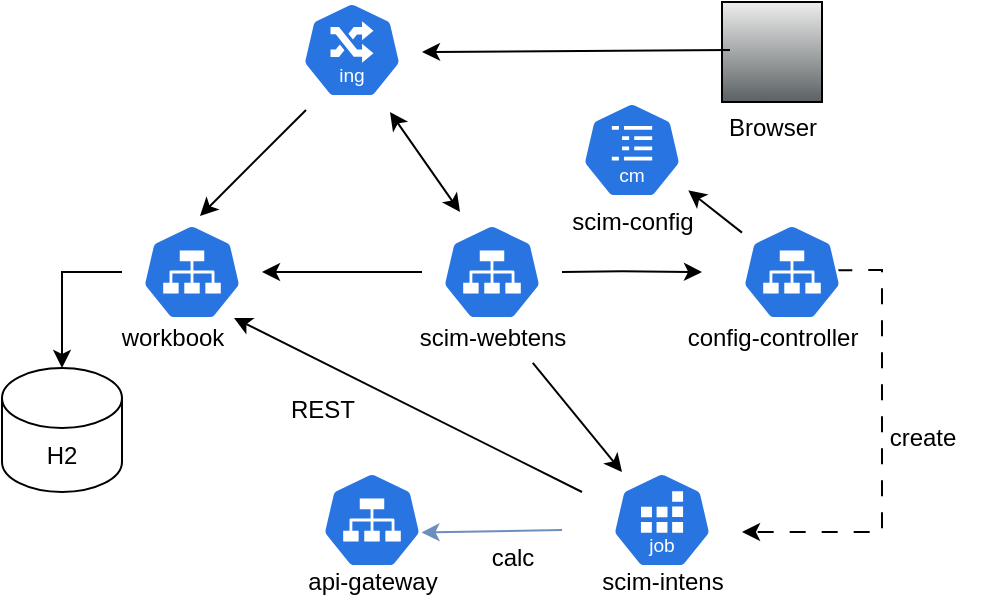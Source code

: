 <mxfile version="27.0.3">
  <diagram name="Page-1" id="uxHUiz3fvfQ2ZADVN1um">
    <mxGraphModel dx="717" dy="566" grid="1" gridSize="10" guides="1" tooltips="1" connect="1" arrows="1" fold="1" page="1" pageScale="1" pageWidth="850" pageHeight="1100" math="0" shadow="0">
      <root>
        <mxCell id="0" />
        <mxCell id="1" parent="0" />
        <mxCell id="kufTj_RopSPvjLtaQXOu-8" value="calc" style="text;html=1;align=center;verticalAlign=middle;resizable=0;points=[];autosize=1;strokeColor=none;fillColor=none;" vertex="1" parent="1">
          <mxGeometry x="405" y="338" width="40" height="30" as="geometry" />
        </mxCell>
        <mxCell id="kufTj_RopSPvjLtaQXOu-9" value="" style="endArrow=classic;html=1;rounded=0;exitX=0.943;exitY=0.483;exitDx=0;exitDy=0;exitPerimeter=0;dashed=1;dashPattern=8 8;" edge="1" parent="1" source="kufTj_RopSPvjLtaQXOu-38">
          <mxGeometry width="50" height="50" relative="1" as="geometry">
            <mxPoint x="610" y="240" as="sourcePoint" />
            <mxPoint x="540" y="340" as="targetPoint" />
            <Array as="points">
              <mxPoint x="610" y="209" />
              <mxPoint x="610" y="340" />
            </Array>
          </mxGeometry>
        </mxCell>
        <mxCell id="kufTj_RopSPvjLtaQXOu-13" value="create" style="text;html=1;align=center;verticalAlign=middle;resizable=0;points=[];autosize=1;strokeColor=none;fillColor=none;" vertex="1" parent="1">
          <mxGeometry x="600" y="278" width="60" height="30" as="geometry" />
        </mxCell>
        <mxCell id="kufTj_RopSPvjLtaQXOu-20" value="" style="rounded=0;orthogonalLoop=1;jettySize=auto;html=1;fillColor=#dae8fc;strokeColor=#6c8ebf;entryX=0.995;entryY=0.63;entryDx=0;entryDy=0;entryPerimeter=0;" edge="1" parent="1" target="kufTj_RopSPvjLtaQXOu-43">
          <mxGeometry relative="1" as="geometry">
            <mxPoint x="450" y="339" as="sourcePoint" />
            <mxPoint x="400" y="359.0" as="targetPoint" />
          </mxGeometry>
        </mxCell>
        <mxCell id="kufTj_RopSPvjLtaQXOu-15" value="" style="endArrow=classic;html=1;rounded=0;" edge="1" parent="1">
          <mxGeometry width="50" height="50" relative="1" as="geometry">
            <mxPoint x="450" y="210" as="sourcePoint" />
            <mxPoint x="520" y="210" as="targetPoint" />
            <Array as="points">
              <mxPoint x="480" y="209.66" />
            </Array>
          </mxGeometry>
        </mxCell>
        <mxCell id="kufTj_RopSPvjLtaQXOu-18" value="" style="endArrow=classic;startArrow=classic;html=1;rounded=0;exitX=0.7;exitY=1;exitDx=0;exitDy=0;exitPerimeter=0;" edge="1" parent="1">
          <mxGeometry width="50" height="50" relative="1" as="geometry">
            <mxPoint x="364" y="130" as="sourcePoint" />
            <mxPoint x="399" y="180" as="targetPoint" />
          </mxGeometry>
        </mxCell>
        <mxCell id="kufTj_RopSPvjLtaQXOu-19" value="" style="endArrow=classic;html=1;rounded=0;entryX=0.92;entryY=0.979;entryDx=0;entryDy=0;entryPerimeter=0;" edge="1" parent="1" target="kufTj_RopSPvjLtaQXOu-35">
          <mxGeometry width="50" height="50" relative="1" as="geometry">
            <mxPoint x="460" y="320" as="sourcePoint" />
            <mxPoint x="270" y="250" as="targetPoint" />
          </mxGeometry>
        </mxCell>
        <mxCell id="kufTj_RopSPvjLtaQXOu-21" value="" style="endArrow=classic;html=1;rounded=0;" edge="1" parent="1">
          <mxGeometry width="50" height="50" relative="1" as="geometry">
            <mxPoint x="380" y="210" as="sourcePoint" />
            <mxPoint x="300" y="210" as="targetPoint" />
          </mxGeometry>
        </mxCell>
        <mxCell id="kufTj_RopSPvjLtaQXOu-22" value="" style="endArrow=classic;html=1;rounded=0;exitX=0.35;exitY=0.983;exitDx=0;exitDy=0;exitPerimeter=0;entryX=0.575;entryY=0.033;entryDx=0;entryDy=0;entryPerimeter=0;" edge="1" parent="1">
          <mxGeometry width="50" height="50" relative="1" as="geometry">
            <mxPoint x="322" y="128.98" as="sourcePoint" />
            <mxPoint x="269" y="181.98" as="targetPoint" />
          </mxGeometry>
        </mxCell>
        <mxCell id="kufTj_RopSPvjLtaQXOu-24" value="H2" style="shape=cylinder3;whiteSpace=wrap;html=1;boundedLbl=1;backgroundOutline=1;size=15;" vertex="1" parent="1">
          <mxGeometry x="170" y="258" width="60" height="62" as="geometry" />
        </mxCell>
        <mxCell id="kufTj_RopSPvjLtaQXOu-25" value="" style="endArrow=classic;html=1;rounded=0;exitX=0;exitY=0.5;exitDx=0;exitDy=0;" edge="1" parent="1" target="kufTj_RopSPvjLtaQXOu-24">
          <mxGeometry width="50" height="50" relative="1" as="geometry">
            <mxPoint x="230" y="210" as="sourcePoint" />
            <mxPoint x="420" y="360" as="targetPoint" />
            <Array as="points">
              <mxPoint x="200" y="210" />
            </Array>
          </mxGeometry>
        </mxCell>
        <mxCell id="kufTj_RopSPvjLtaQXOu-26" value="REST" style="text;html=1;align=center;verticalAlign=middle;resizable=0;points=[];autosize=1;strokeColor=none;fillColor=none;" vertex="1" parent="1">
          <mxGeometry x="300" y="264" width="60" height="30" as="geometry" />
        </mxCell>
        <mxCell id="kufTj_RopSPvjLtaQXOu-27" value="" style="shape=mxgraph.networks2.icon;aspect=fixed;fillColor=#EDEDED;strokeColor=#000000;gradientColor=#5B6163;network2IconShadow=1;network2bgFillColor=none;network2Icon=mxgraph.networks2.globe;network2IconW=1;network2IconH=1;" vertex="1" parent="1">
          <mxGeometry x="530" y="75" width="50" height="50" as="geometry" />
        </mxCell>
        <mxCell id="kufTj_RopSPvjLtaQXOu-28" value="" style="endArrow=classic;html=1;rounded=0;entryX=1;entryY=0.5;entryDx=0;entryDy=0;exitX=0.08;exitY=0.48;exitDx=0;exitDy=0;exitPerimeter=0;" edge="1" parent="1" source="kufTj_RopSPvjLtaQXOu-27">
          <mxGeometry width="50" height="50" relative="1" as="geometry">
            <mxPoint x="490" y="450" as="sourcePoint" />
            <mxPoint x="380" y="100" as="targetPoint" />
          </mxGeometry>
        </mxCell>
        <mxCell id="kufTj_RopSPvjLtaQXOu-30" value="Browser" style="text;html=1;align=center;verticalAlign=middle;resizable=0;points=[];autosize=1;strokeColor=none;fillColor=none;" vertex="1" parent="1">
          <mxGeometry x="520" y="123" width="70" height="30" as="geometry" />
        </mxCell>
        <mxCell id="kufTj_RopSPvjLtaQXOu-32" value="" style="aspect=fixed;sketch=0;html=1;dashed=0;whitespace=wrap;verticalLabelPosition=bottom;verticalAlign=top;fillColor=#2875E2;strokeColor=#ffffff;points=[[0.005,0.63,0],[0.1,0.2,0],[0.9,0.2,0],[0.5,0,0],[0.995,0.63,0],[0.72,0.99,0],[0.5,1,0],[0.28,0.99,0]];shape=mxgraph.kubernetes.icon2;kubernetesLabel=1;prIcon=ing" vertex="1" parent="1">
          <mxGeometry x="320" y="75" width="50" height="48" as="geometry" />
        </mxCell>
        <mxCell id="kufTj_RopSPvjLtaQXOu-34" value="" style="aspect=fixed;sketch=0;html=1;dashed=0;whitespace=wrap;verticalLabelPosition=bottom;verticalAlign=top;fillColor=#2875E2;strokeColor=#ffffff;points=[[0.005,0.63,0],[0.1,0.2,0],[0.9,0.2,0],[0.5,0,0],[0.995,0.63,0],[0.72,0.99,0],[0.5,1,0],[0.28,0.99,0]];shape=mxgraph.kubernetes.icon2;kubernetesLabel=1;prIcon=job" vertex="1" parent="1">
          <mxGeometry x="475" y="310" width="50" height="48" as="geometry" />
        </mxCell>
        <mxCell id="kufTj_RopSPvjLtaQXOu-35" value="" style="aspect=fixed;sketch=0;html=1;dashed=0;whitespace=wrap;verticalLabelPosition=bottom;verticalAlign=top;fillColor=#2875E2;strokeColor=#ffffff;points=[[0.005,0.63,0],[0.1,0.2,0],[0.9,0.2,0],[0.5,0,0],[0.995,0.63,0],[0.72,0.99,0],[0.5,1,0],[0.28,0.99,0]];shape=mxgraph.kubernetes.icon2;prIcon=svc" vertex="1" parent="1">
          <mxGeometry x="240" y="186" width="50" height="48" as="geometry" />
        </mxCell>
        <mxCell id="kufTj_RopSPvjLtaQXOu-36" value="" style="aspect=fixed;sketch=0;html=1;dashed=0;whitespace=wrap;verticalLabelPosition=bottom;verticalAlign=top;fillColor=#2875E2;strokeColor=#ffffff;points=[[0.005,0.63,0],[0.1,0.2,0],[0.9,0.2,0],[0.5,0,0],[0.995,0.63,0],[0.72,0.99,0],[0.5,1,0],[0.28,0.99,0]];shape=mxgraph.kubernetes.icon2;kubernetesLabel=1;prIcon=cm" vertex="1" parent="1">
          <mxGeometry x="460" y="125" width="50" height="48" as="geometry" />
        </mxCell>
        <mxCell id="kufTj_RopSPvjLtaQXOu-37" value="" style="aspect=fixed;sketch=0;html=1;dashed=0;whitespace=wrap;verticalLabelPosition=bottom;verticalAlign=top;fillColor=#2875E2;strokeColor=#ffffff;points=[[0.005,0.63,0],[0.1,0.2,0],[0.9,0.2,0],[0.5,0,0],[0.995,0.63,0],[0.72,0.99,0],[0.5,1,0],[0.28,0.99,0]];shape=mxgraph.kubernetes.icon2;prIcon=svc" vertex="1" parent="1">
          <mxGeometry x="390" y="186" width="50" height="48" as="geometry" />
        </mxCell>
        <mxCell id="kufTj_RopSPvjLtaQXOu-38" value="" style="aspect=fixed;sketch=0;html=1;dashed=0;whitespace=wrap;verticalLabelPosition=bottom;verticalAlign=top;fillColor=#2875E2;strokeColor=#ffffff;points=[[0.005,0.63,0],[0.1,0.2,0],[0.9,0.2,0],[0.5,0,0],[0.995,0.63,0],[0.72,0.99,0],[0.5,1,0],[0.28,0.99,0]];shape=mxgraph.kubernetes.icon2;prIcon=svc" vertex="1" parent="1">
          <mxGeometry x="540" y="186" width="50" height="48" as="geometry" />
        </mxCell>
        <mxCell id="kufTj_RopSPvjLtaQXOu-39" value="scim-intens" style="text;html=1;align=center;verticalAlign=middle;resizable=0;points=[];autosize=1;strokeColor=none;fillColor=none;" vertex="1" parent="1">
          <mxGeometry x="460" y="350" width="80" height="30" as="geometry" />
        </mxCell>
        <mxCell id="kufTj_RopSPvjLtaQXOu-40" value="scim-webtens" style="text;html=1;align=center;verticalAlign=middle;resizable=0;points=[];autosize=1;strokeColor=none;fillColor=none;" vertex="1" parent="1">
          <mxGeometry x="365" y="228" width="100" height="30" as="geometry" />
        </mxCell>
        <mxCell id="kufTj_RopSPvjLtaQXOu-41" value="config-controller" style="text;html=1;align=center;verticalAlign=middle;resizable=0;points=[];autosize=1;strokeColor=none;fillColor=none;" vertex="1" parent="1">
          <mxGeometry x="500" y="228" width="110" height="30" as="geometry" />
        </mxCell>
        <mxCell id="kufTj_RopSPvjLtaQXOu-42" value="workbook" style="text;html=1;align=center;verticalAlign=middle;resizable=0;points=[];autosize=1;strokeColor=none;fillColor=none;" vertex="1" parent="1">
          <mxGeometry x="220" y="228" width="70" height="30" as="geometry" />
        </mxCell>
        <mxCell id="kufTj_RopSPvjLtaQXOu-43" value="" style="aspect=fixed;sketch=0;html=1;dashed=0;whitespace=wrap;verticalLabelPosition=bottom;verticalAlign=top;fillColor=#2875E2;strokeColor=#ffffff;points=[[0.005,0.63,0],[0.1,0.2,0],[0.9,0.2,0],[0.5,0,0],[0.995,0.63,0],[0.72,0.99,0],[0.5,1,0],[0.28,0.99,0]];shape=mxgraph.kubernetes.icon2;prIcon=svc" vertex="1" parent="1">
          <mxGeometry x="330" y="310" width="50" height="48" as="geometry" />
        </mxCell>
        <mxCell id="kufTj_RopSPvjLtaQXOu-44" value="" style="endArrow=classic;html=1;rounded=0;entryX=1.063;entryY=0.92;entryDx=0;entryDy=0;entryPerimeter=0;" edge="1" parent="1" source="kufTj_RopSPvjLtaQXOu-38" target="kufTj_RopSPvjLtaQXOu-36">
          <mxGeometry width="50" height="50" relative="1" as="geometry">
            <mxPoint x="390" y="270" as="sourcePoint" />
            <mxPoint x="440" y="220" as="targetPoint" />
          </mxGeometry>
        </mxCell>
        <mxCell id="kufTj_RopSPvjLtaQXOu-45" value="scim-config" style="text;html=1;align=center;verticalAlign=middle;resizable=0;points=[];autosize=1;strokeColor=none;fillColor=none;" vertex="1" parent="1">
          <mxGeometry x="445" y="170" width="80" height="30" as="geometry" />
        </mxCell>
        <mxCell id="kufTj_RopSPvjLtaQXOu-47" value="" style="endArrow=classic;html=1;rounded=0;entryX=0.1;entryY=0;entryDx=0;entryDy=0;entryPerimeter=0;exitX=0.704;exitY=0.913;exitDx=0;exitDy=0;exitPerimeter=0;" edge="1" parent="1" source="kufTj_RopSPvjLtaQXOu-40" target="kufTj_RopSPvjLtaQXOu-34">
          <mxGeometry width="50" height="50" relative="1" as="geometry">
            <mxPoint x="390" y="280" as="sourcePoint" />
            <mxPoint x="440" y="230" as="targetPoint" />
          </mxGeometry>
        </mxCell>
        <mxCell id="kufTj_RopSPvjLtaQXOu-49" value="api-gateway" style="text;html=1;align=center;verticalAlign=middle;resizable=0;points=[];autosize=1;strokeColor=none;fillColor=none;" vertex="1" parent="1">
          <mxGeometry x="310" y="350" width="90" height="30" as="geometry" />
        </mxCell>
      </root>
    </mxGraphModel>
  </diagram>
</mxfile>
